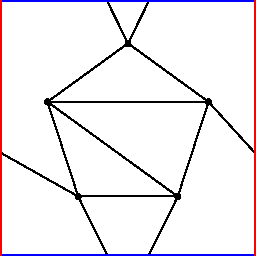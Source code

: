 /******************************************************************************
 *                                 LICENSE                                    *
 ******************************************************************************
 *  This file is part of Mathematics-and-Physics.                             *
 *                                                                            *
 *  Mathematics-and-Physics is free software: you can redistribute it and/or  *
 *  modify it under the terms of the GNU General Public License as published  *
 *  by the Free Software Foundation, either version 3 of the License, or      *
 *  (at your option) any later version.                                       *
 *                                                                            *
 *  Mathematics-and-Physics is distributed in the hope that it will be useful *
 *  but WITHOUT ANY WARRANTY; without even the implied warranty of            *
 *  MERCHANTABILITY or FITNESS FOR A PARTICULAR PURPOSE.  See the             *
 *  GNU General Public License for more details.                              *
 *                                                                            *
 *  You should have received a copy of the GNU General Public License         *
 *  along with Mathematics-and-Physics.  If not, see                          *
 *  <https://www.gnu.org/licenses/>.                                          *
 ******************************************************************************/

/*  Size of the figure.                                                       */
size(128);

/*  Array for vertices.                                                       */
pair[] V;

/*  Variables for indexing.                                                   */
int m, n;

/*  Number of points in K_5.                                                  */
int N = 5;

/*  Variable for the angle a point has on the circle.                         */
real theta;

/*  Value for the edge of the square.                                         */
real edge = 1.5;

/*  Variables for computing where certain lines hit the edge of the square.   */
real x0, x1, y0, dx, dy;

/*  Pairs for the square representing the torus.                              */
pair A = (-edge, -edge);
pair B = (edge, -edge);
pair C = (-edge, edge);
pair D = (edge, edge);

/*  Create the vertices on the circle.                                        */
for (n = 0; n < N; ++n)
{
    /*  Compute the angle of the current point.                               */
    theta = 2*pi*n/N + 0.5*pi/N;

    /*  And compute the position of the point.                                */
    V[n] = expi(theta);

    /*  Draw a dot indicating the vertex.                                     */
    dot(V[n]);
}
/*  End of for loop computing the vertices.                                   */

/*  Draw the edges.                                                           */
draw(V[0] -- V[1]);
draw(V[0] -- V[2]);
draw(V[1] -- V[2]);
draw(V[2] -- V[3]);
draw(V[3] -- V[4]);
draw(V[0] -- V[4]);
draw(V[2] -- V[4]);

/*  The next edges need to wrap around the torus, Pac-Man style.              */
dy = fabs(edge - V[1].y) + fabs(-edge - V[3].y);
dx = fabs(V[1].x - V[3].x);

x0 = V[1].x + dx * (fabs(edge - V[1].y) / dy);
x1 = V[1].x - dx * (fabs(edge - V[1].y) / dy);

draw(V[1] -- (x1, edge));
draw((x1, -edge) -- V[3]);

draw(V[1] -- (x0, edge));
draw((x0, -edge) -- V[4]);

dx = fabs(edge - V[3].x) + fabs(-edge - V[0].x);
dy = fabs(V[0].y - V[3].y);

y0 = V[3].y + dy * (fabs(edge - V[3].x) / dx);

draw(V[3] -- (-edge, y0));
draw((edge, y0) -- V[0]);

/*  Draw in lines to indicate the square.                                     */
draw(A -- B, blue + linewidth(1.0));
draw(C -- D, blue + linewidth(1.0));
draw(A -- C, red + linewidth(1.0));
draw(B -- D, red + linewidth(1.0));

